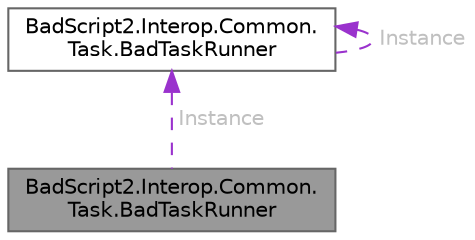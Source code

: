 digraph "BadScript2.Interop.Common.Task.BadTaskRunner"
{
 // LATEX_PDF_SIZE
  bgcolor="transparent";
  edge [fontname=Helvetica,fontsize=10,labelfontname=Helvetica,labelfontsize=10];
  node [fontname=Helvetica,fontsize=10,shape=box,height=0.2,width=0.4];
  Node1 [id="Node000001",label="BadScript2.Interop.Common.\lTask.BadTaskRunner",height=0.2,width=0.4,color="gray40", fillcolor="grey60", style="filled", fontcolor="black",tooltip="The BadScript Task Runner."];
  Node2 -> Node1 [id="edge1_Node000001_Node000002",dir="back",color="darkorchid3",style="dashed",tooltip=" ",label=" Instance",fontcolor="grey" ];
  Node2 [id="Node000002",label="BadScript2.Interop.Common.\lTask.BadTaskRunner",height=0.2,width=0.4,color="gray40", fillcolor="white", style="filled",URL="$class_bad_script2_1_1_interop_1_1_common_1_1_task_1_1_bad_task_runner.html",tooltip="The BadScript Task Runner."];
  Node2 -> Node2 [id="edge2_Node000002_Node000002",dir="back",color="darkorchid3",style="dashed",tooltip=" ",label=" Instance",fontcolor="grey" ];
}
